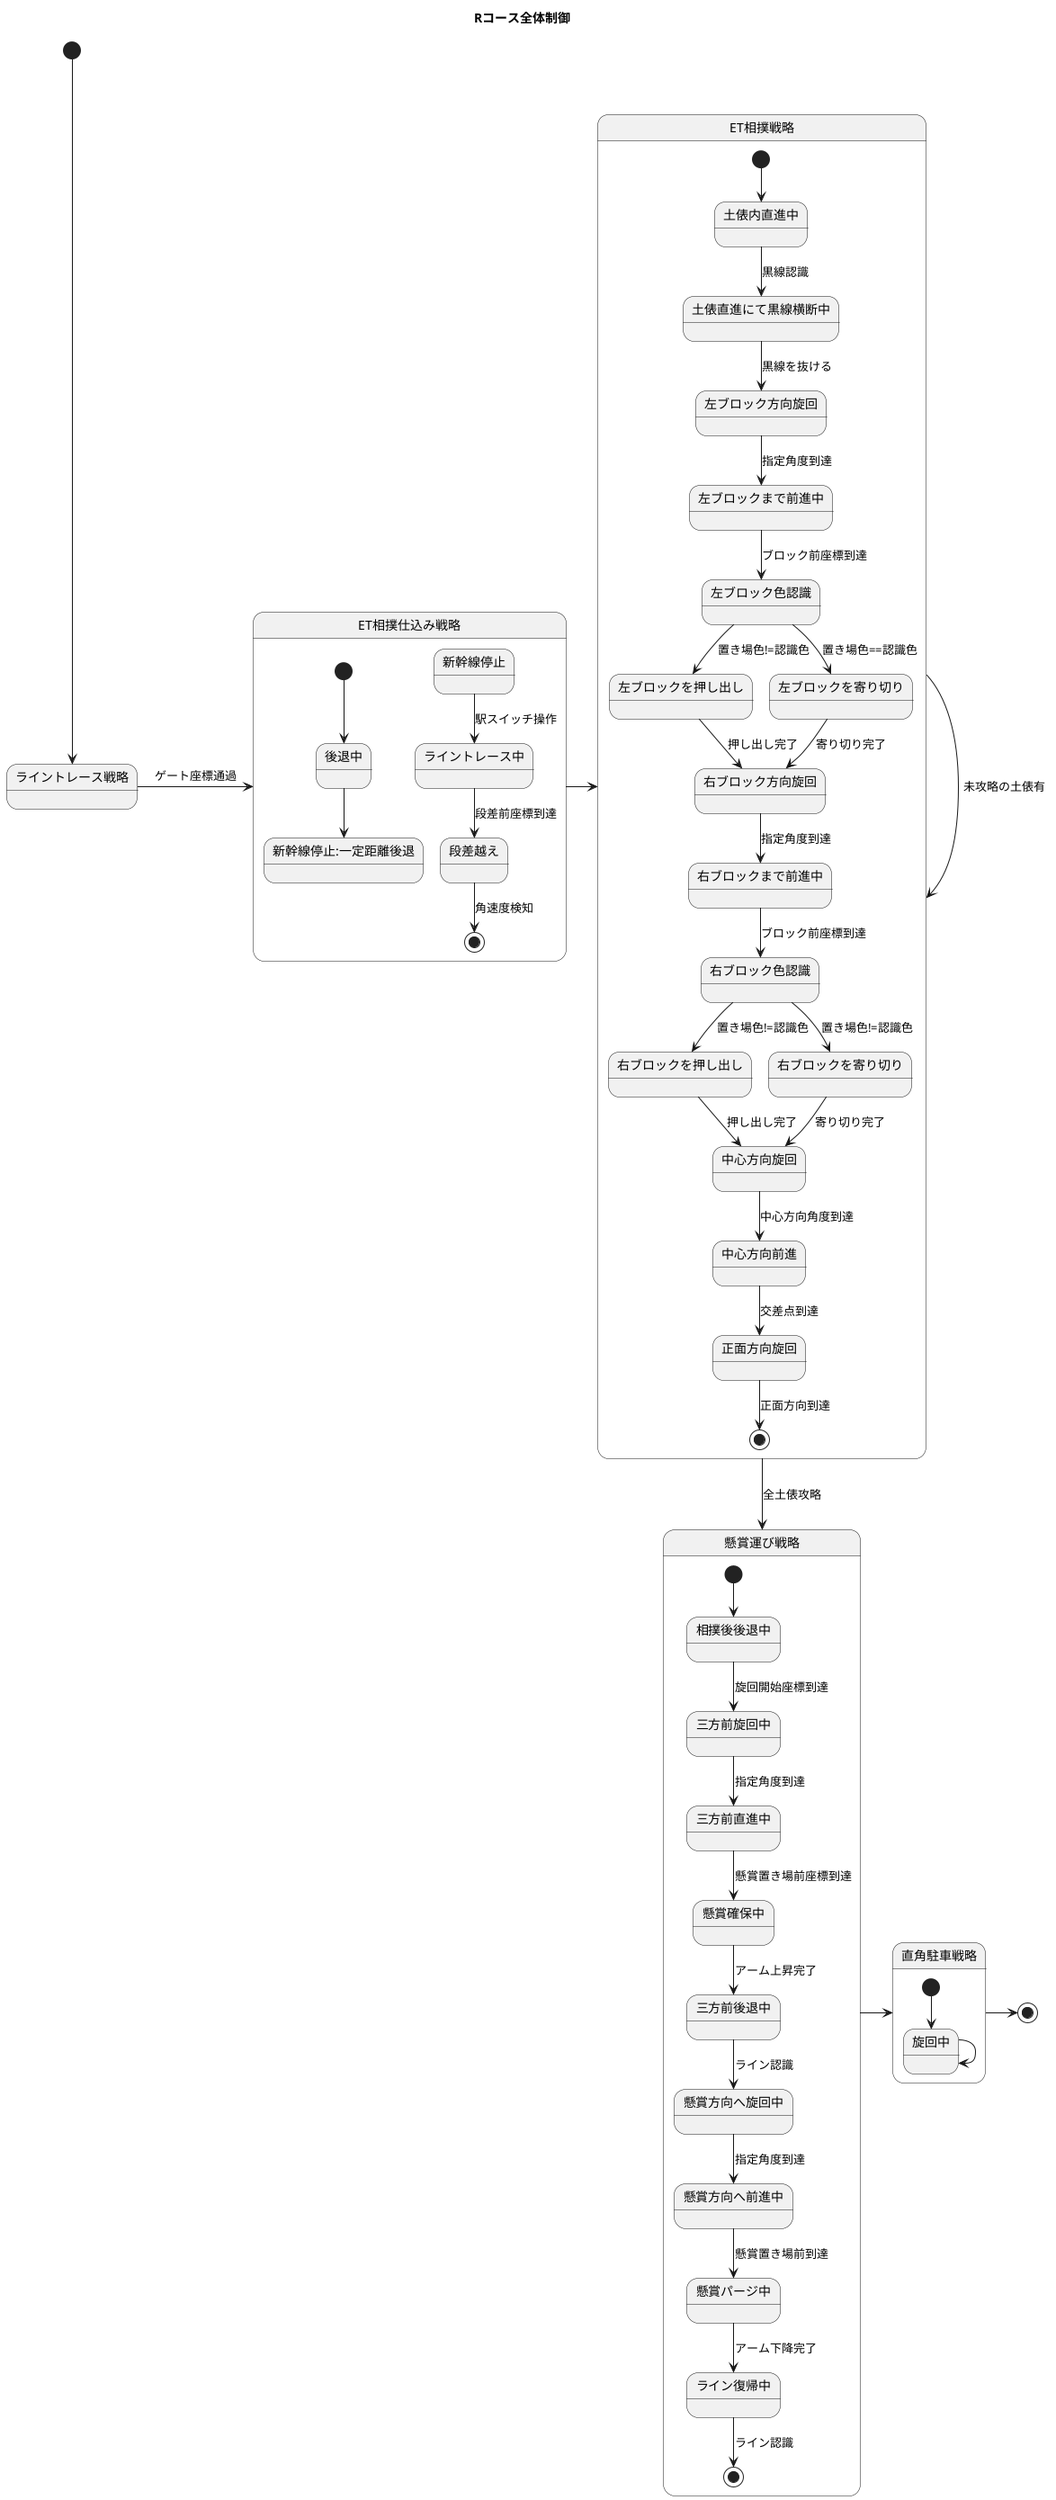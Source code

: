 @startuml

title Rコース全体制御

state ライントレース戦略 {
}


state ET相撲仕込み戦略{
	[*] --> 後退中
	後退中 --> 新幹線停止:一定距離後退
	新幹線停止 --> ライントレース中 :駅スイッチ操作
	ライントレース中 --> 段差越え : 段差前座標到達
	段差越え --> [*] : 角速度検知
}

state ET相撲戦略 {
	[*] --> 土俵内直進中 
	土俵内直進中 --> 土俵直進にて黒線横断中 : 黒線認識
	土俵直進にて黒線横断中 --> 左ブロック方向旋回 : 黒線を抜ける
	左ブロック方向旋回 -->  左ブロックまで前進中 : 指定角度到達
	左ブロックまで前進中 --> 左ブロック色認識 : ブロック前座標到達
	左ブロック色認識 --> 左ブロックを押し出し : 置き場色!=認識色
	左ブロック色認識 --> 左ブロックを寄り切り : 置き場色==認識色
	左ブロックを寄り切り --> 右ブロック方向旋回 : 寄り切り完了
	左ブロックを押し出し --> 右ブロック方向旋回 : 押し出し完了

	右ブロック方向旋回 --> 右ブロックまで前進中 : 指定角度到達
	右ブロックまで前進中 --> 右ブロック色認識 : ブロック前座標到達
	右ブロック色認識 --> 右ブロックを押し出し : 置き場色!=認識色
	右ブロック色認識 --> 右ブロックを寄り切り : 置き場色!=認識色
	右ブロックを寄り切り --> 中心方向旋回 : 寄り切り完了
	右ブロックを押し出し --> 中心方向旋回 : 押し出し完了
	中心方向旋回 --> 中心方向前進 : 中心方向角度到達
	中心方向前進 --> 正面方向旋回 : 交差点到達
	正面方向旋回 --> [*] : 正面方向到達
}

state 懸賞運び戦略{
	[*] --> 相撲後後退中 
	相撲後後退中 --> 三方前旋回中 : 旋回開始座標到達
	三方前旋回中 --> 三方前直進中 : 指定角度到達
	三方前直進中 --> 懸賞確保中 : 懸賞置き場前座標到達
	懸賞確保中 --> 三方前後退中 : アーム上昇完了
	三方前後退中 --> 懸賞方向へ旋回中 : ライン認識
	懸賞方向へ旋回中 --> 懸賞方向へ前進中 : 指定角度到達
	懸賞方向へ前進中 --> 懸賞パージ中 : 懸賞置き場前到達
	懸賞パージ中 --> ライン復帰中 : アーム下降完了
	ライン復帰中 --> [*] : ライン認識
}

state 直角駐車戦略{
	[*] --> 旋回中
	旋回中 --> 旋回中
}

[*] --> ライントレース戦略
ライントレース戦略 -r-> ET相撲仕込み戦略 : ゲート座標通過
ET相撲仕込み戦略 -r-> ET相撲戦略
ET相撲戦略 --> ET相撲戦略 : 未攻略の土俵有
ET相撲戦略 -d-> 懸賞運び戦略 : 全土俵攻略
懸賞運び戦略 -r-> 直角駐車戦略
直角駐車戦略 -r-> [*] 

@enduml